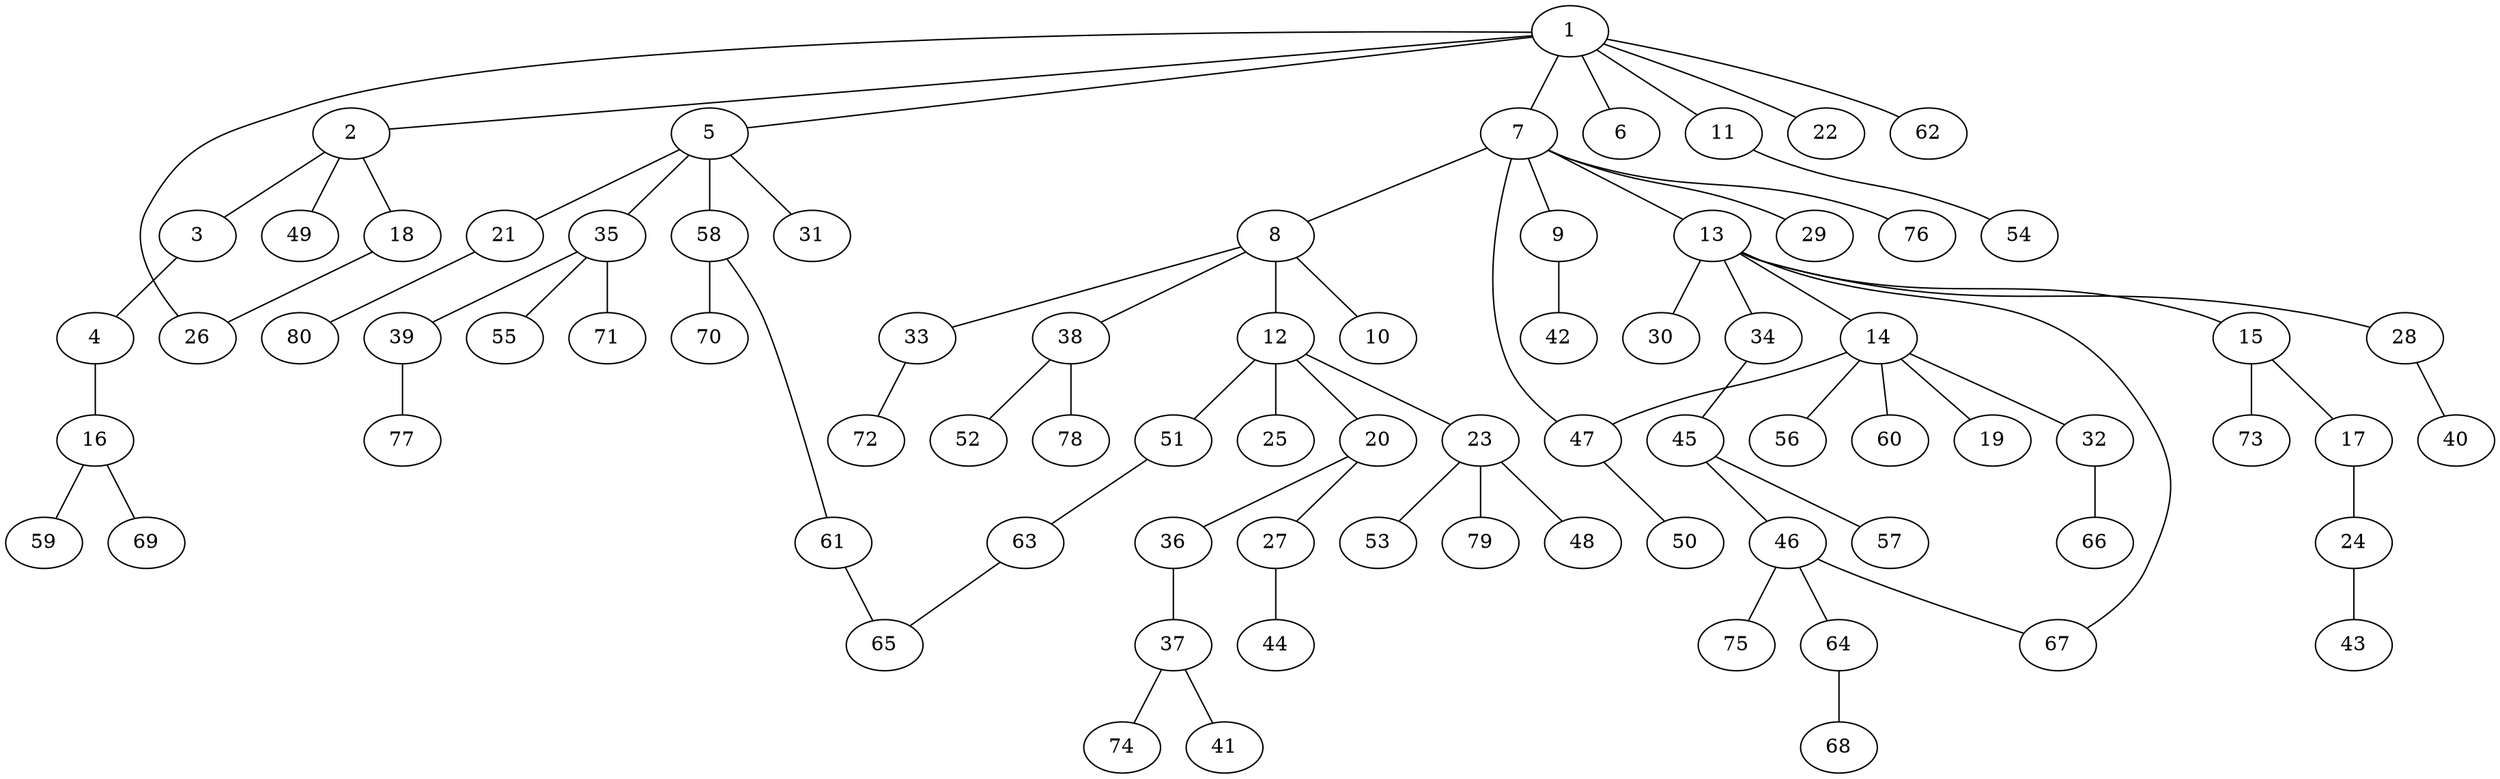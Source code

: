 graph graphname {1--2
1--5
1--6
1--7
1--11
1--22
1--26
1--62
2--3
2--18
2--49
3--4
4--16
5--21
5--31
5--35
5--58
7--8
7--9
7--13
7--29
7--47
7--76
8--10
8--12
8--33
8--38
9--42
11--54
12--20
12--23
12--25
12--51
13--14
13--15
13--28
13--30
13--34
13--67
14--19
14--32
14--47
14--56
14--60
15--17
15--73
16--59
16--69
17--24
18--26
20--27
20--36
21--80
23--48
23--53
23--79
24--43
27--44
28--40
32--66
33--72
34--45
35--39
35--55
35--71
36--37
37--41
37--74
38--52
38--78
39--77
45--46
45--57
46--64
46--67
46--75
47--50
51--63
58--61
58--70
61--65
63--65
64--68
}